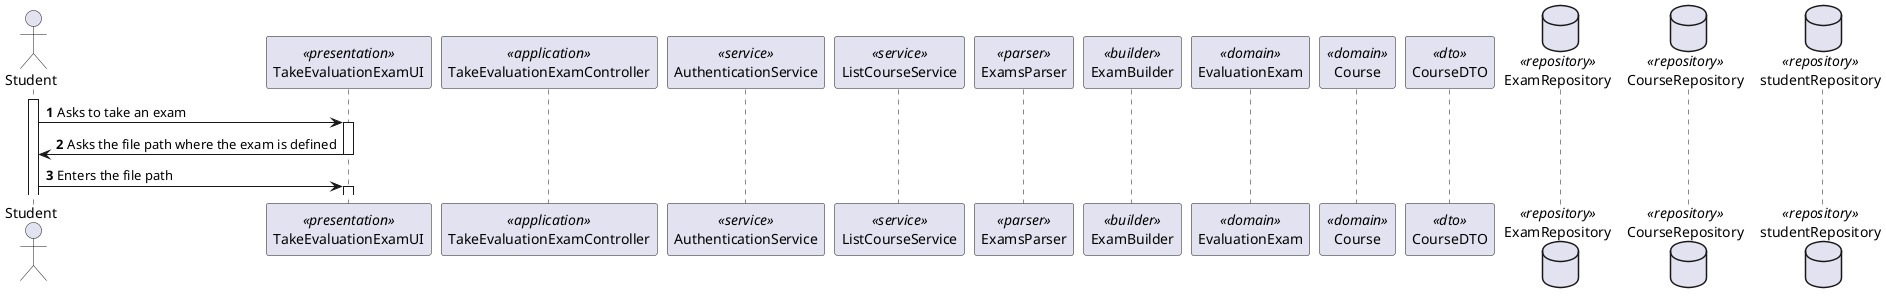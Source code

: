 @startuml US2004_SD
autonumber

actor "Student" as student

participant "TakeEvaluationExamUI" as ui <<presentation>>
participant "TakeEvaluationExamController" as controller <<application>>
participant "AuthenticationService" as auth <<service>>
participant "ListCourseService" as lcservice <<service>>
participant "ExamsParser" as parser <<parser>>
participant "ExamBuilder" as builder <<builder>>
participant "EvaluationExam" as exam <<domain>>
participant "Course" as course <<domain>>
participant "CourseDTO" as coursedto <<dto>>

database ExamRepository as examrepo <<repository>>
database CourseRepository as courserepo <<repository>>
database studentRepository as studentrepo <<repository>>

activate student
student -> ui : Asks to take an exam

activate ui
ui -> student : Asks the file path where the exam is defined
deactivate ui

student -> ui : Enters the file path

activate ui
' TODO

@enduml
